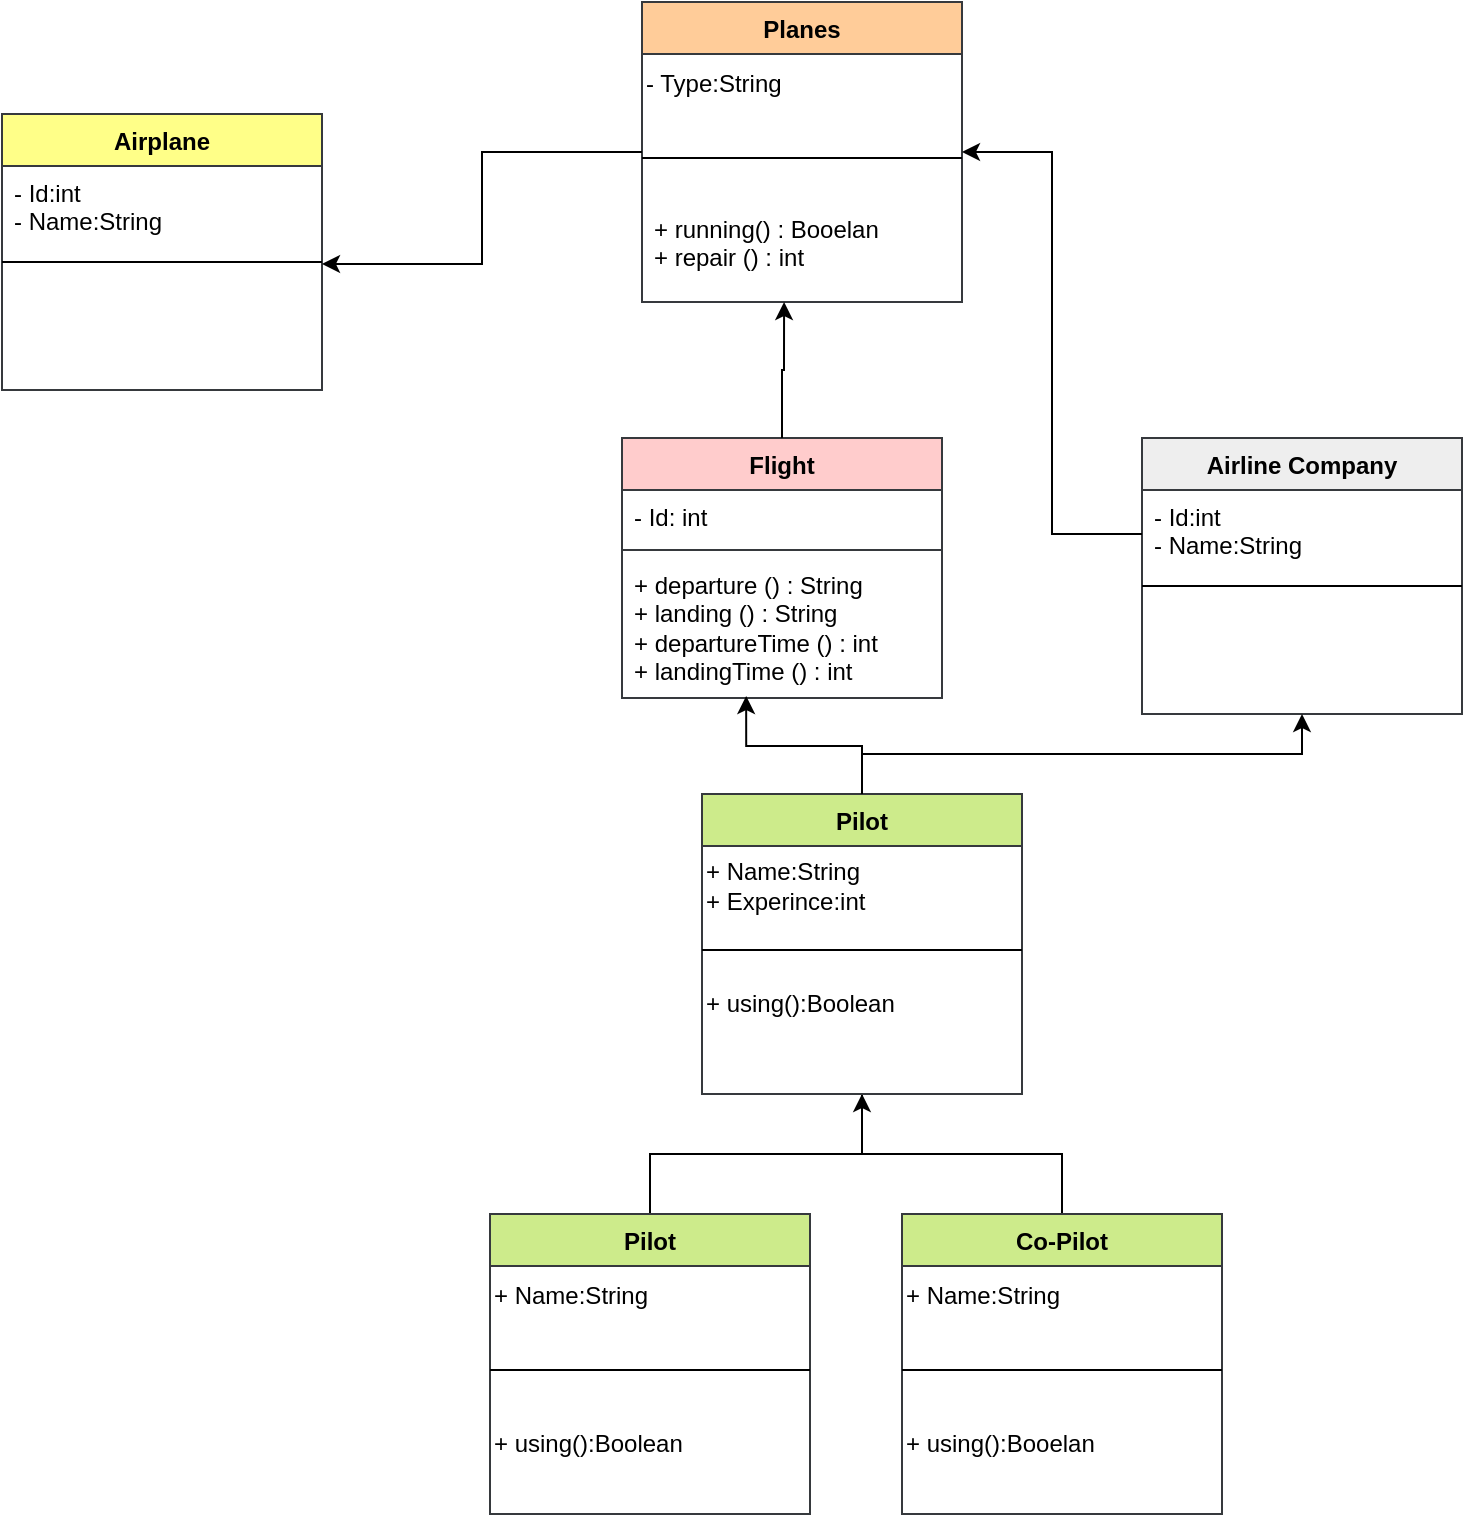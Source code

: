 <mxfile version="25.0.3">
  <diagram id="C5RBs43oDa-KdzZeNtuy" name="Page-1">
    <mxGraphModel dx="1434" dy="772" grid="1" gridSize="10" guides="1" tooltips="1" connect="1" arrows="1" fold="1" page="1" pageScale="1" pageWidth="827" pageHeight="1169" math="0" shadow="0">
      <root>
        <mxCell id="WIyWlLk6GJQsqaUBKTNV-0" />
        <mxCell id="WIyWlLk6GJQsqaUBKTNV-1" parent="WIyWlLk6GJQsqaUBKTNV-0" />
        <mxCell id="zkfFHV4jXpPFQw0GAbJ--0" value="Airplane" style="swimlane;fontStyle=1;align=center;verticalAlign=top;childLayout=stackLayout;horizontal=1;startSize=26;horizontalStack=0;resizeParent=1;resizeLast=0;collapsible=1;marginBottom=0;rounded=0;shadow=0;strokeWidth=1;fillColor=#ffff88;strokeColor=#36393d;" parent="WIyWlLk6GJQsqaUBKTNV-1" vertex="1">
          <mxGeometry x="10" y="110" width="160" height="138" as="geometry">
            <mxRectangle x="230" y="140" width="160" height="26" as="alternateBounds" />
          </mxGeometry>
        </mxCell>
        <mxCell id="zkfFHV4jXpPFQw0GAbJ--1" value="- Id:int&#xa;- Name:String&#xa;" style="text;align=left;verticalAlign=top;spacingLeft=4;spacingRight=4;overflow=hidden;rotatable=0;points=[[0,0.5],[1,0.5]];portConstraint=eastwest;" parent="zkfFHV4jXpPFQw0GAbJ--0" vertex="1">
          <mxGeometry y="26" width="160" height="44" as="geometry" />
        </mxCell>
        <mxCell id="zkfFHV4jXpPFQw0GAbJ--4" value="" style="line;html=1;strokeWidth=1;align=left;verticalAlign=middle;spacingTop=-1;spacingLeft=3;spacingRight=3;rotatable=0;labelPosition=right;points=[];portConstraint=eastwest;" parent="zkfFHV4jXpPFQw0GAbJ--0" vertex="1">
          <mxGeometry y="70" width="160" height="8" as="geometry" />
        </mxCell>
        <mxCell id="jphMnmB7A4LCkt0s4HWQ-18" value="Planes" style="swimlane;fontStyle=1;align=center;verticalAlign=top;childLayout=stackLayout;horizontal=1;startSize=26;horizontalStack=0;resizeParent=1;resizeLast=0;collapsible=1;marginBottom=0;rounded=0;shadow=0;strokeWidth=1;fillColor=#ffcc99;strokeColor=#36393d;" vertex="1" parent="WIyWlLk6GJQsqaUBKTNV-1">
          <mxGeometry x="330" y="54" width="160" height="150" as="geometry">
            <mxRectangle x="230" y="140" width="160" height="26" as="alternateBounds" />
          </mxGeometry>
        </mxCell>
        <mxCell id="jphMnmB7A4LCkt0s4HWQ-39" value="- Type:String" style="text;html=1;align=left;verticalAlign=middle;resizable=0;points=[];autosize=1;strokeColor=none;fillColor=none;" vertex="1" parent="jphMnmB7A4LCkt0s4HWQ-18">
          <mxGeometry y="26" width="160" height="30" as="geometry" />
        </mxCell>
        <mxCell id="jphMnmB7A4LCkt0s4HWQ-20" value="" style="line;html=1;strokeWidth=1;align=left;verticalAlign=middle;spacingTop=-1;spacingLeft=3;spacingRight=3;rotatable=0;labelPosition=right;points=[];portConstraint=eastwest;" vertex="1" parent="jphMnmB7A4LCkt0s4HWQ-18">
          <mxGeometry y="56" width="160" height="44" as="geometry" />
        </mxCell>
        <mxCell id="jphMnmB7A4LCkt0s4HWQ-21" value="+ running() : Booelan &#xa;+ repair () : int" style="text;align=left;verticalAlign=top;spacingLeft=4;spacingRight=4;overflow=hidden;rotatable=0;points=[[0,0.5],[1,0.5]];portConstraint=eastwest;" vertex="1" parent="jphMnmB7A4LCkt0s4HWQ-18">
          <mxGeometry y="100" width="160" height="50" as="geometry" />
        </mxCell>
        <mxCell id="jphMnmB7A4LCkt0s4HWQ-22" value="&lt;font style=&quot;vertical-align: inherit;&quot;&gt;&lt;font style=&quot;vertical-align: inherit;&quot;&gt;Flight&lt;/font&gt;&lt;/font&gt;" style="swimlane;fontStyle=1;align=center;verticalAlign=top;childLayout=stackLayout;horizontal=1;startSize=26;horizontalStack=0;resizeParent=1;resizeParentMax=0;resizeLast=0;collapsible=1;marginBottom=0;whiteSpace=wrap;html=1;fillColor=#ffcccc;strokeColor=#36393d;" vertex="1" parent="WIyWlLk6GJQsqaUBKTNV-1">
          <mxGeometry x="320" y="272" width="160" height="130" as="geometry" />
        </mxCell>
        <mxCell id="jphMnmB7A4LCkt0s4HWQ-23" value="&lt;font style=&quot;vertical-align: inherit;&quot;&gt;&lt;font style=&quot;vertical-align: inherit;&quot;&gt;- Id: int&lt;/font&gt;&lt;/font&gt;" style="text;strokeColor=none;fillColor=none;align=left;verticalAlign=top;spacingLeft=4;spacingRight=4;overflow=hidden;rotatable=0;points=[[0,0.5],[1,0.5]];portConstraint=eastwest;whiteSpace=wrap;html=1;" vertex="1" parent="jphMnmB7A4LCkt0s4HWQ-22">
          <mxGeometry y="26" width="160" height="26" as="geometry" />
        </mxCell>
        <mxCell id="jphMnmB7A4LCkt0s4HWQ-24" value="" style="line;strokeWidth=1;fillColor=none;align=left;verticalAlign=middle;spacingTop=-1;spacingLeft=3;spacingRight=3;rotatable=0;labelPosition=right;points=[];portConstraint=eastwest;strokeColor=inherit;" vertex="1" parent="jphMnmB7A4LCkt0s4HWQ-22">
          <mxGeometry y="52" width="160" height="8" as="geometry" />
        </mxCell>
        <mxCell id="jphMnmB7A4LCkt0s4HWQ-25" value="&lt;font style=&quot;vertical-align: inherit;&quot;&gt;&lt;font style=&quot;vertical-align: inherit;&quot;&gt;+ departure () : String&lt;/font&gt;&lt;/font&gt;&lt;div&gt;&lt;font style=&quot;vertical-align: inherit;&quot;&gt;&lt;font style=&quot;vertical-align: inherit;&quot;&gt;&lt;font style=&quot;vertical-align: inherit;&quot;&gt;&lt;font style=&quot;vertical-align: inherit;&quot;&gt;+ landing () : String&lt;/font&gt;&lt;/font&gt;&lt;/font&gt;&lt;/font&gt;&lt;/div&gt;&lt;div&gt;&lt;font style=&quot;vertical-align: inherit;&quot;&gt;&lt;font style=&quot;vertical-align: inherit;&quot;&gt;&lt;font style=&quot;vertical-align: inherit;&quot;&gt;&lt;font style=&quot;vertical-align: inherit;&quot;&gt;&lt;font style=&quot;vertical-align: inherit;&quot;&gt;&lt;font style=&quot;vertical-align: inherit;&quot;&gt;+ departureTime () : int&lt;/font&gt;&lt;/font&gt;&lt;/font&gt;&lt;/font&gt;&lt;/font&gt;&lt;/font&gt;&lt;/div&gt;&lt;div&gt;&lt;font style=&quot;vertical-align: inherit;&quot;&gt;&lt;font style=&quot;vertical-align: inherit;&quot;&gt;&lt;font style=&quot;vertical-align: inherit;&quot;&gt;&lt;font style=&quot;vertical-align: inherit;&quot;&gt;&lt;font style=&quot;vertical-align: inherit;&quot;&gt;&lt;font style=&quot;vertical-align: inherit;&quot;&gt;&lt;font style=&quot;vertical-align: inherit;&quot;&gt;&lt;font style=&quot;vertical-align: inherit;&quot;&gt;+ landingTime () : int&lt;/font&gt;&lt;/font&gt;&lt;/font&gt;&lt;/font&gt;&lt;/font&gt;&lt;/font&gt;&lt;/font&gt;&lt;/font&gt;&lt;/div&gt;" style="text;strokeColor=none;fillColor=none;align=left;verticalAlign=top;spacingLeft=4;spacingRight=4;overflow=hidden;rotatable=0;points=[[0,0.5],[1,0.5]];portConstraint=eastwest;whiteSpace=wrap;html=1;" vertex="1" parent="jphMnmB7A4LCkt0s4HWQ-22">
          <mxGeometry y="60" width="160" height="70" as="geometry" />
        </mxCell>
        <mxCell id="jphMnmB7A4LCkt0s4HWQ-46" style="edgeStyle=orthogonalEdgeStyle;rounded=0;orthogonalLoop=1;jettySize=auto;html=1;exitX=0.5;exitY=0;exitDx=0;exitDy=0;entryX=0.5;entryY=1;entryDx=0;entryDy=0;" edge="1" parent="WIyWlLk6GJQsqaUBKTNV-1" source="jphMnmB7A4LCkt0s4HWQ-26" target="jphMnmB7A4LCkt0s4HWQ-40">
          <mxGeometry relative="1" as="geometry" />
        </mxCell>
        <mxCell id="jphMnmB7A4LCkt0s4HWQ-26" value="Pilot" style="swimlane;fontStyle=1;align=center;verticalAlign=top;childLayout=stackLayout;horizontal=1;startSize=26;horizontalStack=0;resizeParent=1;resizeLast=0;collapsible=1;marginBottom=0;rounded=0;shadow=0;strokeWidth=1;fillColor=#cdeb8b;strokeColor=#36393d;" vertex="1" parent="WIyWlLk6GJQsqaUBKTNV-1">
          <mxGeometry x="254" y="660" width="160" height="150" as="geometry">
            <mxRectangle x="230" y="140" width="160" height="26" as="alternateBounds" />
          </mxGeometry>
        </mxCell>
        <mxCell id="jphMnmB7A4LCkt0s4HWQ-32" value="+ Name:String" style="text;html=1;align=left;verticalAlign=middle;resizable=0;points=[];autosize=1;strokeColor=none;fillColor=none;" vertex="1" parent="jphMnmB7A4LCkt0s4HWQ-26">
          <mxGeometry y="26" width="160" height="30" as="geometry" />
        </mxCell>
        <mxCell id="jphMnmB7A4LCkt0s4HWQ-27" value="" style="line;html=1;strokeWidth=1;align=left;verticalAlign=middle;spacingTop=-1;spacingLeft=3;spacingRight=3;rotatable=0;labelPosition=right;points=[];portConstraint=eastwest;" vertex="1" parent="jphMnmB7A4LCkt0s4HWQ-26">
          <mxGeometry y="56" width="160" height="44" as="geometry" />
        </mxCell>
        <mxCell id="jphMnmB7A4LCkt0s4HWQ-34" value="+ using():Boolean" style="text;html=1;align=left;verticalAlign=middle;resizable=0;points=[];autosize=1;strokeColor=none;fillColor=none;" vertex="1" parent="jphMnmB7A4LCkt0s4HWQ-26">
          <mxGeometry y="100" width="160" height="30" as="geometry" />
        </mxCell>
        <mxCell id="jphMnmB7A4LCkt0s4HWQ-47" style="edgeStyle=orthogonalEdgeStyle;rounded=0;orthogonalLoop=1;jettySize=auto;html=1;exitX=0.5;exitY=0;exitDx=0;exitDy=0;entryX=0.5;entryY=1;entryDx=0;entryDy=0;endArrow=none;endFill=0;" edge="1" parent="WIyWlLk6GJQsqaUBKTNV-1" source="jphMnmB7A4LCkt0s4HWQ-29" target="jphMnmB7A4LCkt0s4HWQ-40">
          <mxGeometry relative="1" as="geometry" />
        </mxCell>
        <mxCell id="jphMnmB7A4LCkt0s4HWQ-29" value="Co-Pilot" style="swimlane;fontStyle=1;align=center;verticalAlign=top;childLayout=stackLayout;horizontal=1;startSize=26;horizontalStack=0;resizeParent=1;resizeLast=0;collapsible=1;marginBottom=0;rounded=0;shadow=0;strokeWidth=1;fillColor=#cdeb8b;strokeColor=#36393d;" vertex="1" parent="WIyWlLk6GJQsqaUBKTNV-1">
          <mxGeometry x="460" y="660" width="160" height="150" as="geometry">
            <mxRectangle x="230" y="140" width="160" height="26" as="alternateBounds" />
          </mxGeometry>
        </mxCell>
        <mxCell id="jphMnmB7A4LCkt0s4HWQ-33" value="+ Name:String" style="text;html=1;align=left;verticalAlign=middle;resizable=0;points=[];autosize=1;strokeColor=none;fillColor=none;" vertex="1" parent="jphMnmB7A4LCkt0s4HWQ-29">
          <mxGeometry y="26" width="160" height="30" as="geometry" />
        </mxCell>
        <mxCell id="jphMnmB7A4LCkt0s4HWQ-30" value="" style="line;html=1;strokeWidth=1;align=left;verticalAlign=middle;spacingTop=-1;spacingLeft=3;spacingRight=3;rotatable=0;labelPosition=right;points=[];portConstraint=eastwest;" vertex="1" parent="jphMnmB7A4LCkt0s4HWQ-29">
          <mxGeometry y="56" width="160" height="44" as="geometry" />
        </mxCell>
        <mxCell id="jphMnmB7A4LCkt0s4HWQ-35" value="+ using():Booelan" style="text;html=1;align=left;verticalAlign=middle;resizable=0;points=[];autosize=1;strokeColor=none;fillColor=none;" vertex="1" parent="jphMnmB7A4LCkt0s4HWQ-29">
          <mxGeometry y="100" width="160" height="30" as="geometry" />
        </mxCell>
        <mxCell id="jphMnmB7A4LCkt0s4HWQ-36" value="Airline Company" style="swimlane;fontStyle=1;align=center;verticalAlign=top;childLayout=stackLayout;horizontal=1;startSize=26;horizontalStack=0;resizeParent=1;resizeLast=0;collapsible=1;marginBottom=0;rounded=0;shadow=0;strokeWidth=1;fillColor=#eeeeee;strokeColor=#36393d;" vertex="1" parent="WIyWlLk6GJQsqaUBKTNV-1">
          <mxGeometry x="580" y="272" width="160" height="138" as="geometry">
            <mxRectangle x="230" y="140" width="160" height="26" as="alternateBounds" />
          </mxGeometry>
        </mxCell>
        <mxCell id="jphMnmB7A4LCkt0s4HWQ-37" value="- Id:int&#xa;- Name:String&#xa;" style="text;align=left;verticalAlign=top;spacingLeft=4;spacingRight=4;overflow=hidden;rotatable=0;points=[[0,0.5],[1,0.5]];portConstraint=eastwest;" vertex="1" parent="jphMnmB7A4LCkt0s4HWQ-36">
          <mxGeometry y="26" width="160" height="44" as="geometry" />
        </mxCell>
        <mxCell id="jphMnmB7A4LCkt0s4HWQ-38" value="" style="line;html=1;strokeWidth=1;align=left;verticalAlign=middle;spacingTop=-1;spacingLeft=3;spacingRight=3;rotatable=0;labelPosition=right;points=[];portConstraint=eastwest;" vertex="1" parent="jphMnmB7A4LCkt0s4HWQ-36">
          <mxGeometry y="70" width="160" height="8" as="geometry" />
        </mxCell>
        <mxCell id="jphMnmB7A4LCkt0s4HWQ-48" style="edgeStyle=orthogonalEdgeStyle;rounded=0;orthogonalLoop=1;jettySize=auto;html=1;exitX=0.5;exitY=0;exitDx=0;exitDy=0;entryX=0.5;entryY=1;entryDx=0;entryDy=0;" edge="1" parent="WIyWlLk6GJQsqaUBKTNV-1" source="jphMnmB7A4LCkt0s4HWQ-40" target="jphMnmB7A4LCkt0s4HWQ-36">
          <mxGeometry relative="1" as="geometry" />
        </mxCell>
        <mxCell id="jphMnmB7A4LCkt0s4HWQ-40" value="Pilot" style="swimlane;fontStyle=1;align=center;verticalAlign=top;childLayout=stackLayout;horizontal=1;startSize=26;horizontalStack=0;resizeParent=1;resizeLast=0;collapsible=1;marginBottom=0;rounded=0;shadow=0;strokeWidth=1;fillColor=#cdeb8b;strokeColor=#36393d;" vertex="1" parent="WIyWlLk6GJQsqaUBKTNV-1">
          <mxGeometry x="360" y="450" width="160" height="150" as="geometry">
            <mxRectangle x="230" y="140" width="160" height="26" as="alternateBounds" />
          </mxGeometry>
        </mxCell>
        <mxCell id="jphMnmB7A4LCkt0s4HWQ-41" value="+ Name:String&lt;div&gt;+ Experince:int&lt;/div&gt;" style="text;html=1;align=left;verticalAlign=middle;resizable=0;points=[];autosize=1;strokeColor=none;fillColor=none;" vertex="1" parent="jphMnmB7A4LCkt0s4HWQ-40">
          <mxGeometry y="26" width="160" height="40" as="geometry" />
        </mxCell>
        <mxCell id="jphMnmB7A4LCkt0s4HWQ-42" value="" style="line;html=1;strokeWidth=1;align=left;verticalAlign=middle;spacingTop=-1;spacingLeft=3;spacingRight=3;rotatable=0;labelPosition=right;points=[];portConstraint=eastwest;" vertex="1" parent="jphMnmB7A4LCkt0s4HWQ-40">
          <mxGeometry y="66" width="160" height="24" as="geometry" />
        </mxCell>
        <mxCell id="jphMnmB7A4LCkt0s4HWQ-43" value="+ using():Boolean" style="text;html=1;align=left;verticalAlign=middle;resizable=0;points=[];autosize=1;strokeColor=none;fillColor=none;" vertex="1" parent="jphMnmB7A4LCkt0s4HWQ-40">
          <mxGeometry y="90" width="160" height="30" as="geometry" />
        </mxCell>
        <mxCell id="jphMnmB7A4LCkt0s4HWQ-49" style="edgeStyle=orthogonalEdgeStyle;rounded=0;orthogonalLoop=1;jettySize=auto;html=1;entryX=0.388;entryY=0.986;entryDx=0;entryDy=0;entryPerimeter=0;" edge="1" parent="WIyWlLk6GJQsqaUBKTNV-1" source="jphMnmB7A4LCkt0s4HWQ-40" target="jphMnmB7A4LCkt0s4HWQ-25">
          <mxGeometry relative="1" as="geometry" />
        </mxCell>
        <mxCell id="jphMnmB7A4LCkt0s4HWQ-52" style="edgeStyle=orthogonalEdgeStyle;rounded=0;orthogonalLoop=1;jettySize=auto;html=1;exitX=0;exitY=0.5;exitDx=0;exitDy=0;entryX=1;entryY=0.5;entryDx=0;entryDy=0;" edge="1" parent="WIyWlLk6GJQsqaUBKTNV-1" source="jphMnmB7A4LCkt0s4HWQ-37" target="jphMnmB7A4LCkt0s4HWQ-18">
          <mxGeometry relative="1" as="geometry" />
        </mxCell>
        <mxCell id="jphMnmB7A4LCkt0s4HWQ-53" style="edgeStyle=orthogonalEdgeStyle;rounded=0;orthogonalLoop=1;jettySize=auto;html=1;exitX=0.5;exitY=0;exitDx=0;exitDy=0;entryX=0.444;entryY=1;entryDx=0;entryDy=0;entryPerimeter=0;" edge="1" parent="WIyWlLk6GJQsqaUBKTNV-1" source="jphMnmB7A4LCkt0s4HWQ-22" target="jphMnmB7A4LCkt0s4HWQ-21">
          <mxGeometry relative="1" as="geometry" />
        </mxCell>
        <mxCell id="jphMnmB7A4LCkt0s4HWQ-54" style="edgeStyle=orthogonalEdgeStyle;rounded=0;orthogonalLoop=1;jettySize=auto;html=1;exitX=0;exitY=0.5;exitDx=0;exitDy=0;entryX=1;entryY=0.625;entryDx=0;entryDy=0;entryPerimeter=0;" edge="1" parent="WIyWlLk6GJQsqaUBKTNV-1" source="jphMnmB7A4LCkt0s4HWQ-18" target="zkfFHV4jXpPFQw0GAbJ--4">
          <mxGeometry relative="1" as="geometry" />
        </mxCell>
      </root>
    </mxGraphModel>
  </diagram>
</mxfile>
